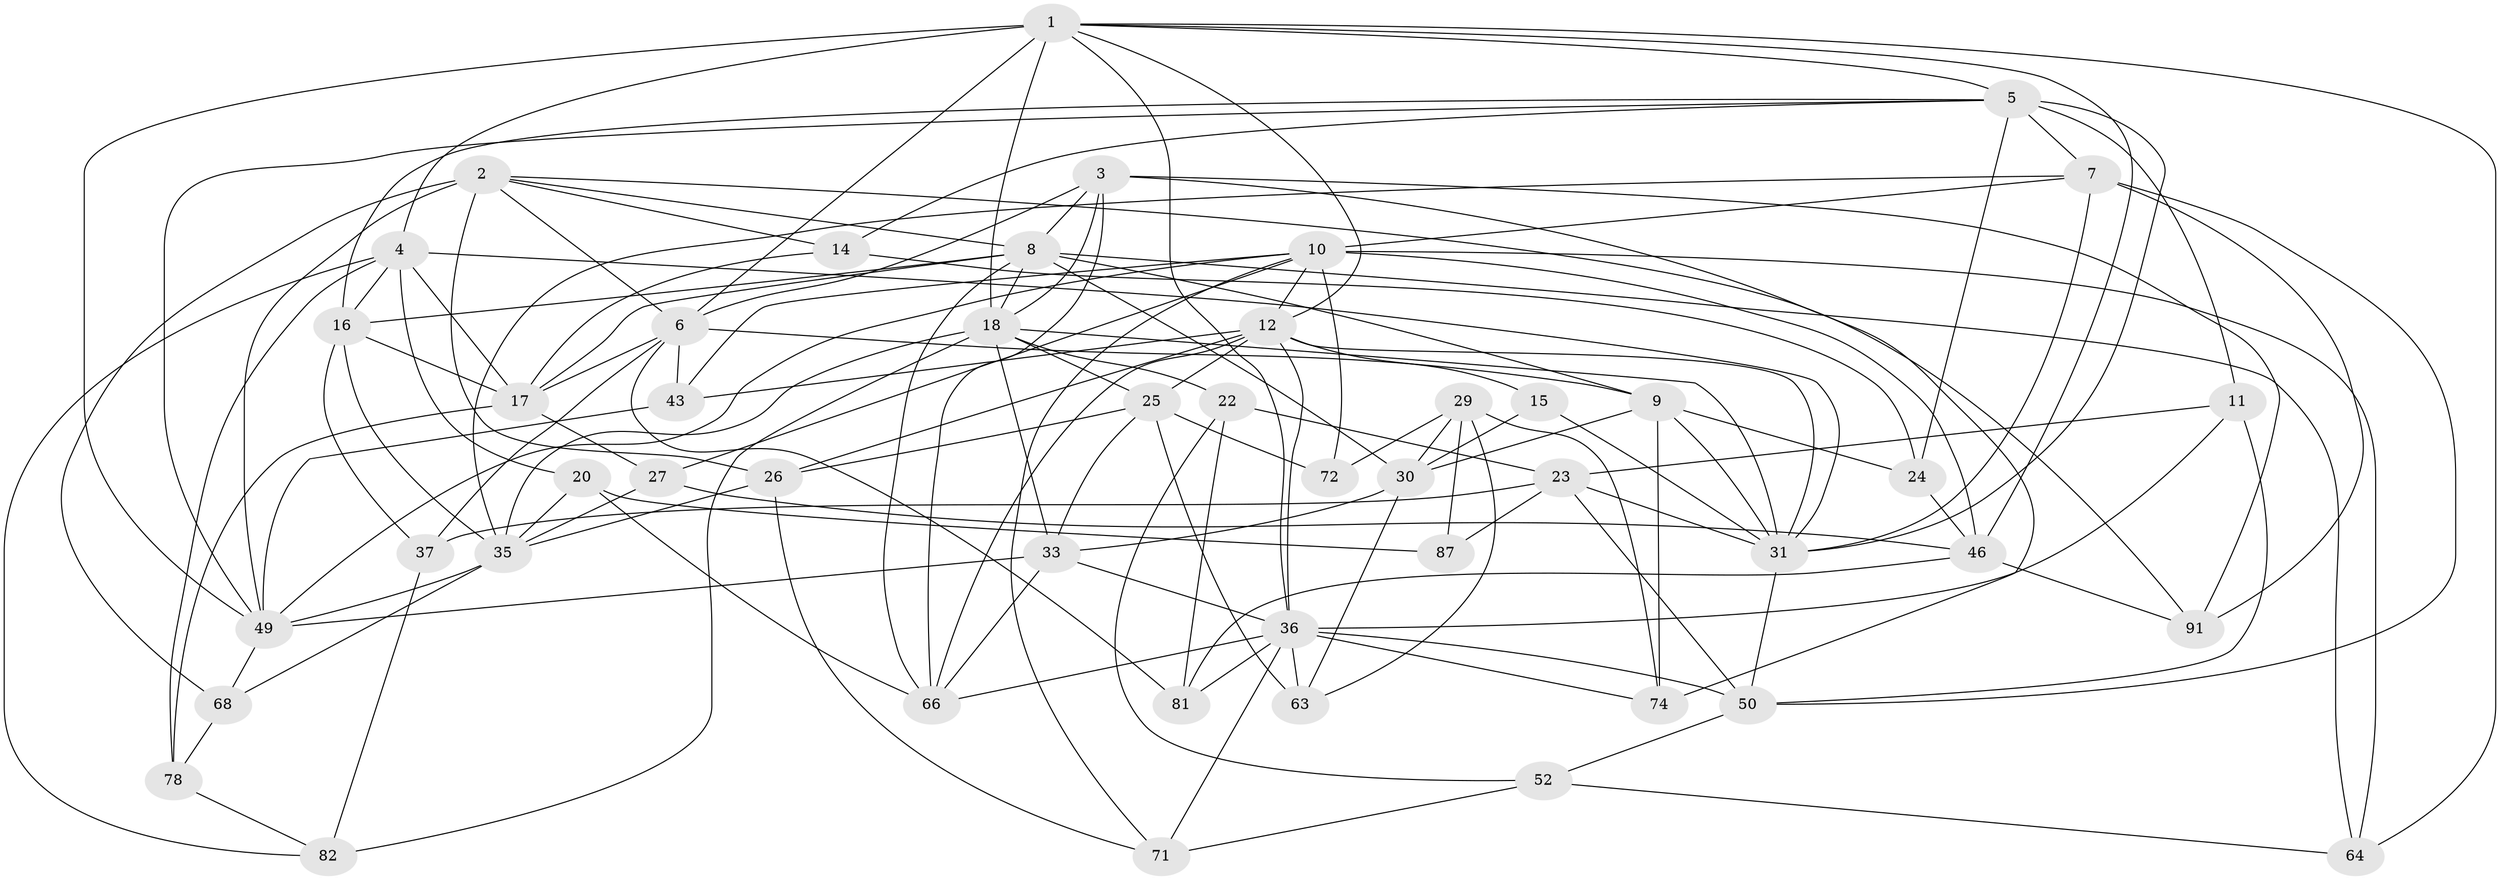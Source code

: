 // original degree distribution, {4: 1.0}
// Generated by graph-tools (version 1.1) at 2025/16/03/09/25 04:16:38]
// undirected, 48 vertices, 137 edges
graph export_dot {
graph [start="1"]
  node [color=gray90,style=filled];
  1 [super="+83+32"];
  2 [super="+13+34"];
  3 [super="+76"];
  4 [super="+28+19"];
  5 [super="+21"];
  6 [super="+45"];
  7 [super="+95"];
  8 [super="+92+86"];
  9 [super="+60"];
  10 [super="+54"];
  11;
  12 [super="+48+79+39"];
  14;
  15;
  16 [super="+80"];
  17 [super="+88+69"];
  18 [super="+55+41"];
  20;
  22;
  23 [super="+51"];
  24;
  25 [super="+61"];
  26 [super="+67"];
  27;
  29 [super="+59"];
  30 [super="+53"];
  31 [super="+70+42"];
  33 [super="+57"];
  35 [super="+84+90"];
  36 [super="+38"];
  37;
  43;
  46 [super="+47"];
  49 [super="+75"];
  50 [super="+89"];
  52;
  63;
  64;
  66 [super="+94"];
  68;
  71;
  72;
  74;
  78;
  81;
  82;
  87;
  91;
  1 -- 6;
  1 -- 12;
  1 -- 5;
  1 -- 64;
  1 -- 4;
  1 -- 46;
  1 -- 36;
  1 -- 49;
  1 -- 18 [weight=2];
  2 -- 8;
  2 -- 14;
  2 -- 49;
  2 -- 26 [weight=2];
  2 -- 91;
  2 -- 68;
  2 -- 6;
  3 -- 91;
  3 -- 74;
  3 -- 8;
  3 -- 6;
  3 -- 66;
  3 -- 18;
  4 -- 17 [weight=2];
  4 -- 82;
  4 -- 20;
  4 -- 78;
  4 -- 16;
  4 -- 31;
  5 -- 14;
  5 -- 24;
  5 -- 16;
  5 -- 7;
  5 -- 11;
  5 -- 31;
  5 -- 49;
  6 -- 81;
  6 -- 17;
  6 -- 37;
  6 -- 9;
  6 -- 43;
  7 -- 31;
  7 -- 35;
  7 -- 50;
  7 -- 91;
  7 -- 10;
  8 -- 64;
  8 -- 16;
  8 -- 30;
  8 -- 9;
  8 -- 17;
  8 -- 66;
  8 -- 18 [weight=2];
  9 -- 30;
  9 -- 24;
  9 -- 74;
  9 -- 31;
  10 -- 72 [weight=2];
  10 -- 27;
  10 -- 46;
  10 -- 64;
  10 -- 49;
  10 -- 71;
  10 -- 43;
  10 -- 12;
  11 -- 23;
  11 -- 50;
  11 -- 36;
  12 -- 26;
  12 -- 31;
  12 -- 66;
  12 -- 36;
  12 -- 15 [weight=2];
  12 -- 25;
  12 -- 43;
  14 -- 24;
  14 -- 17;
  15 -- 30;
  15 -- 31;
  16 -- 37;
  16 -- 17;
  16 -- 35;
  17 -- 27;
  17 -- 78;
  18 -- 33;
  18 -- 31 [weight=2];
  18 -- 35;
  18 -- 22;
  18 -- 25;
  18 -- 82;
  20 -- 87;
  20 -- 35;
  20 -- 66;
  22 -- 52;
  22 -- 81;
  22 -- 23;
  23 -- 37;
  23 -- 87;
  23 -- 50;
  23 -- 31;
  24 -- 46;
  25 -- 63;
  25 -- 72;
  25 -- 33;
  25 -- 26;
  26 -- 71;
  26 -- 35;
  27 -- 35;
  27 -- 46;
  29 -- 87 [weight=2];
  29 -- 74;
  29 -- 72;
  29 -- 30;
  29 -- 63;
  30 -- 33;
  30 -- 63;
  31 -- 50;
  33 -- 49;
  33 -- 66;
  33 -- 36;
  35 -- 68;
  35 -- 49;
  36 -- 63;
  36 -- 71;
  36 -- 66;
  36 -- 74;
  36 -- 81;
  36 -- 50;
  37 -- 82;
  43 -- 49;
  46 -- 81;
  46 -- 91;
  49 -- 68;
  50 -- 52;
  52 -- 64;
  52 -- 71;
  68 -- 78;
  78 -- 82;
}
